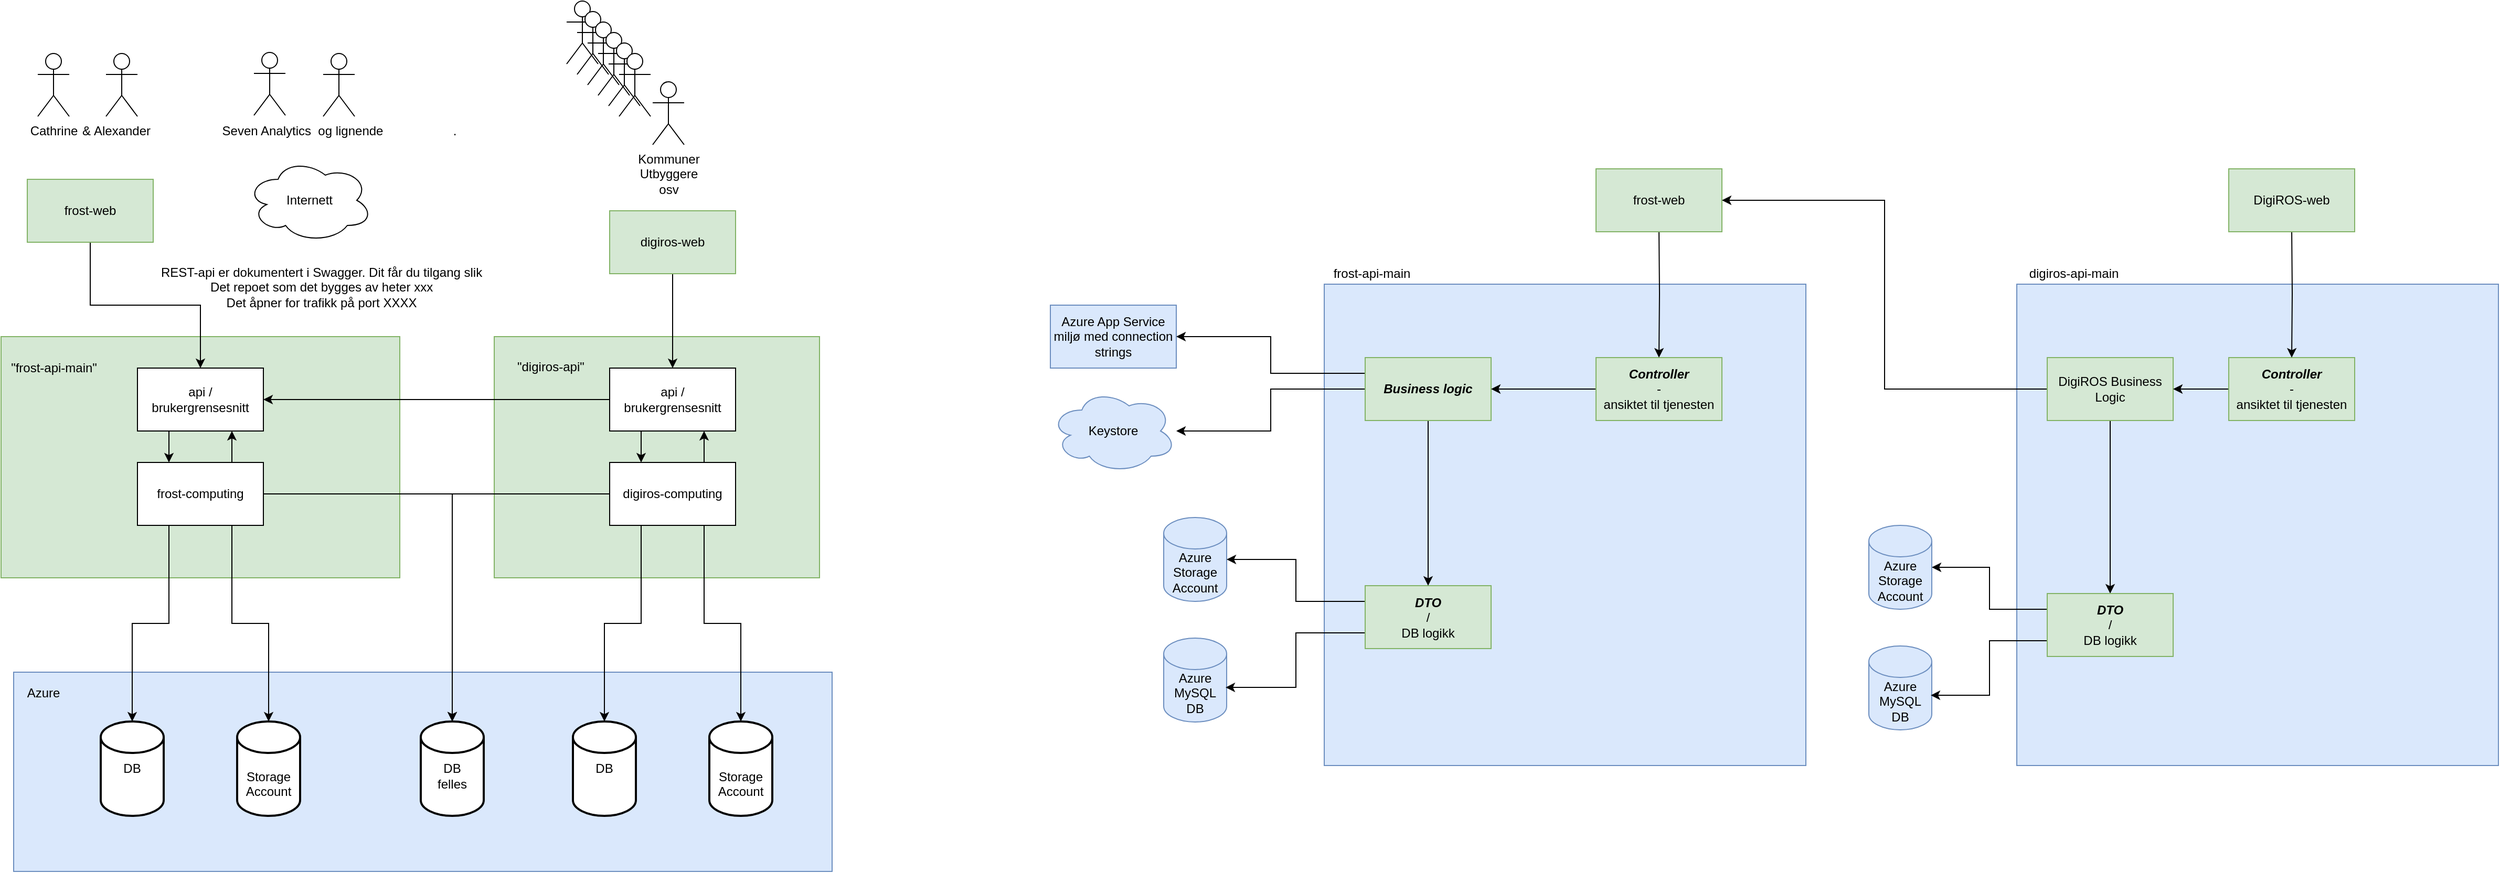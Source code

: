 <mxfile version="20.0.1" type="github">
  <diagram id="S6coE45IKj5krfFwBMSU" name="Page-1">
    <mxGraphModel dx="1657" dy="1822" grid="1" gridSize="10" guides="1" tooltips="1" connect="1" arrows="1" fold="1" page="1" pageScale="1" pageWidth="827" pageHeight="1169" math="0" shadow="0">
      <root>
        <mxCell id="0" />
        <mxCell id="1" parent="0" />
        <mxCell id="aZpcRo_Wag50YZnXHnpT-23" value="" style="whiteSpace=wrap;html=1;aspect=fixed;fillColor=#dae8fc;strokeColor=#6c8ebf;" vertex="1" parent="1">
          <mxGeometry x="1981" y="140" width="459" height="459" as="geometry" />
        </mxCell>
        <mxCell id="MuozXKnJQAJ_g8DEo5LX-35" value="" style="rounded=0;whiteSpace=wrap;html=1;fillColor=#dae8fc;strokeColor=#6c8ebf;" parent="1" vertex="1">
          <mxGeometry x="72" y="510" width="780" height="190" as="geometry" />
        </mxCell>
        <mxCell id="MuozXKnJQAJ_g8DEo5LX-17" value="" style="rounded=0;whiteSpace=wrap;html=1;fillColor=#d5e8d4;strokeColor=#82b366;" parent="1" vertex="1">
          <mxGeometry x="530" y="190" width="310" height="230" as="geometry" />
        </mxCell>
        <mxCell id="MuozXKnJQAJ_g8DEo5LX-10" value="" style="rounded=0;whiteSpace=wrap;html=1;fillColor=#d5e8d4;strokeColor=#82b366;" parent="1" vertex="1">
          <mxGeometry x="60" y="190" width="380" height="230" as="geometry" />
        </mxCell>
        <mxCell id="MuozXKnJQAJ_g8DEo5LX-12" style="edgeStyle=orthogonalEdgeStyle;rounded=0;orthogonalLoop=1;jettySize=auto;html=1;exitX=0.75;exitY=0;exitDx=0;exitDy=0;entryX=0.75;entryY=1;entryDx=0;entryDy=0;" parent="1" source="MuozXKnJQAJ_g8DEo5LX-2" target="MuozXKnJQAJ_g8DEo5LX-3" edge="1">
          <mxGeometry relative="1" as="geometry" />
        </mxCell>
        <mxCell id="MuozXKnJQAJ_g8DEo5LX-13" style="edgeStyle=orthogonalEdgeStyle;rounded=0;orthogonalLoop=1;jettySize=auto;html=1;exitX=0.25;exitY=1;exitDx=0;exitDy=0;entryX=0.5;entryY=0;entryDx=0;entryDy=0;entryPerimeter=0;" parent="1" source="MuozXKnJQAJ_g8DEo5LX-2" target="MuozXKnJQAJ_g8DEo5LX-6" edge="1">
          <mxGeometry relative="1" as="geometry" />
        </mxCell>
        <mxCell id="MuozXKnJQAJ_g8DEo5LX-14" style="edgeStyle=orthogonalEdgeStyle;rounded=0;orthogonalLoop=1;jettySize=auto;html=1;exitX=0.75;exitY=1;exitDx=0;exitDy=0;entryX=0.5;entryY=0;entryDx=0;entryDy=0;entryPerimeter=0;" parent="1" source="MuozXKnJQAJ_g8DEo5LX-2" target="MuozXKnJQAJ_g8DEo5LX-7" edge="1">
          <mxGeometry relative="1" as="geometry" />
        </mxCell>
        <mxCell id="MuozXKnJQAJ_g8DEo5LX-31" style="edgeStyle=orthogonalEdgeStyle;rounded=0;orthogonalLoop=1;jettySize=auto;html=1;exitX=1;exitY=0.5;exitDx=0;exitDy=0;entryX=0.5;entryY=0;entryDx=0;entryDy=0;entryPerimeter=0;" parent="1" source="MuozXKnJQAJ_g8DEo5LX-2" target="MuozXKnJQAJ_g8DEo5LX-27" edge="1">
          <mxGeometry relative="1" as="geometry" />
        </mxCell>
        <mxCell id="MuozXKnJQAJ_g8DEo5LX-2" value="frost-computing" style="rounded=0;whiteSpace=wrap;html=1;" parent="1" vertex="1">
          <mxGeometry x="190" y="310" width="120" height="60" as="geometry" />
        </mxCell>
        <mxCell id="MuozXKnJQAJ_g8DEo5LX-11" style="edgeStyle=orthogonalEdgeStyle;rounded=0;orthogonalLoop=1;jettySize=auto;html=1;exitX=0.25;exitY=1;exitDx=0;exitDy=0;entryX=0.25;entryY=0;entryDx=0;entryDy=0;" parent="1" source="MuozXKnJQAJ_g8DEo5LX-3" target="MuozXKnJQAJ_g8DEo5LX-2" edge="1">
          <mxGeometry relative="1" as="geometry" />
        </mxCell>
        <mxCell id="MuozXKnJQAJ_g8DEo5LX-3" value="&lt;div&gt;api /&lt;/div&gt;&lt;div&gt;brukergrensesnitt&lt;/div&gt;" style="rounded=0;whiteSpace=wrap;html=1;" parent="1" vertex="1">
          <mxGeometry x="190" y="220" width="120" height="60" as="geometry" />
        </mxCell>
        <mxCell id="MuozXKnJQAJ_g8DEo5LX-4" value="Internett" style="ellipse;shape=cloud;whiteSpace=wrap;html=1;" parent="1" vertex="1">
          <mxGeometry x="294" y="20" width="120" height="80" as="geometry" />
        </mxCell>
        <mxCell id="MuozXKnJQAJ_g8DEo5LX-6" value="DB" style="strokeWidth=2;html=1;shape=mxgraph.flowchart.database;whiteSpace=wrap;" parent="1" vertex="1">
          <mxGeometry x="155" y="557" width="60" height="90" as="geometry" />
        </mxCell>
        <mxCell id="MuozXKnJQAJ_g8DEo5LX-7" value="&lt;div&gt;&lt;br&gt;&lt;/div&gt;&lt;div&gt;&lt;br&gt;&lt;/div&gt;&lt;div&gt;Storage&lt;/div&gt;&lt;div&gt;Account&lt;br&gt;&lt;/div&gt;" style="strokeWidth=2;html=1;shape=mxgraph.flowchart.database;whiteSpace=wrap;" parent="1" vertex="1">
          <mxGeometry x="285" y="557" width="60" height="90" as="geometry" />
        </mxCell>
        <mxCell id="MuozXKnJQAJ_g8DEo5LX-15" value="&lt;div&gt;&quot;frost-api-main&quot;&lt;/div&gt;" style="text;html=1;align=center;verticalAlign=middle;resizable=0;points=[];autosize=1;strokeColor=none;fillColor=none;" parent="1" vertex="1">
          <mxGeometry x="60" y="210" width="100" height="20" as="geometry" />
        </mxCell>
        <mxCell id="MuozXKnJQAJ_g8DEo5LX-38" style="edgeStyle=orthogonalEdgeStyle;rounded=0;orthogonalLoop=1;jettySize=auto;html=1;exitX=0.5;exitY=1;exitDx=0;exitDy=0;" parent="1" source="MuozXKnJQAJ_g8DEo5LX-16" target="MuozXKnJQAJ_g8DEo5LX-37" edge="1">
          <mxGeometry relative="1" as="geometry" />
        </mxCell>
        <mxCell id="MuozXKnJQAJ_g8DEo5LX-16" value="&lt;div&gt;digiros-web&lt;/div&gt;" style="rounded=0;whiteSpace=wrap;html=1;fillColor=#d5e8d4;strokeColor=#82b366;" parent="1" vertex="1">
          <mxGeometry x="640" y="70" width="120" height="60" as="geometry" />
        </mxCell>
        <mxCell id="MuozXKnJQAJ_g8DEo5LX-18" value="&quot;digiros-api&quot;" style="text;whiteSpace=wrap;html=1;" parent="1" vertex="1">
          <mxGeometry x="550" y="205" width="80" height="30" as="geometry" />
        </mxCell>
        <mxCell id="MuozXKnJQAJ_g8DEo5LX-25" style="edgeStyle=orthogonalEdgeStyle;rounded=0;orthogonalLoop=1;jettySize=auto;html=1;exitX=0.25;exitY=1;exitDx=0;exitDy=0;" parent="1" source="MuozXKnJQAJ_g8DEo5LX-19" target="MuozXKnJQAJ_g8DEo5LX-23" edge="1">
          <mxGeometry relative="1" as="geometry" />
        </mxCell>
        <mxCell id="MuozXKnJQAJ_g8DEo5LX-26" style="edgeStyle=orthogonalEdgeStyle;rounded=0;orthogonalLoop=1;jettySize=auto;html=1;exitX=0.75;exitY=1;exitDx=0;exitDy=0;" parent="1" source="MuozXKnJQAJ_g8DEo5LX-19" target="MuozXKnJQAJ_g8DEo5LX-24" edge="1">
          <mxGeometry relative="1" as="geometry" />
        </mxCell>
        <mxCell id="MuozXKnJQAJ_g8DEo5LX-32" style="edgeStyle=orthogonalEdgeStyle;rounded=0;orthogonalLoop=1;jettySize=auto;html=1;exitX=0;exitY=0.5;exitDx=0;exitDy=0;entryX=0.5;entryY=0;entryDx=0;entryDy=0;entryPerimeter=0;" parent="1" source="MuozXKnJQAJ_g8DEo5LX-19" target="MuozXKnJQAJ_g8DEo5LX-27" edge="1">
          <mxGeometry relative="1" as="geometry" />
        </mxCell>
        <mxCell id="MuozXKnJQAJ_g8DEo5LX-40" style="edgeStyle=orthogonalEdgeStyle;rounded=0;orthogonalLoop=1;jettySize=auto;html=1;exitX=0.75;exitY=0;exitDx=0;exitDy=0;entryX=0.75;entryY=1;entryDx=0;entryDy=0;" parent="1" source="MuozXKnJQAJ_g8DEo5LX-19" target="MuozXKnJQAJ_g8DEo5LX-37" edge="1">
          <mxGeometry relative="1" as="geometry" />
        </mxCell>
        <mxCell id="MuozXKnJQAJ_g8DEo5LX-19" value="&lt;div&gt;digiros-computing&lt;/div&gt;" style="rounded=0;whiteSpace=wrap;html=1;" parent="1" vertex="1">
          <mxGeometry x="640" y="310" width="120" height="60" as="geometry" />
        </mxCell>
        <mxCell id="MuozXKnJQAJ_g8DEo5LX-23" value="DB" style="strokeWidth=2;html=1;shape=mxgraph.flowchart.database;whiteSpace=wrap;" parent="1" vertex="1">
          <mxGeometry x="605" y="557" width="60" height="90" as="geometry" />
        </mxCell>
        <mxCell id="MuozXKnJQAJ_g8DEo5LX-24" value="&lt;div&gt;&lt;br&gt;&lt;/div&gt;&lt;div&gt;&lt;br&gt;&lt;/div&gt;&lt;div&gt;Storage&lt;/div&gt;&lt;div&gt;Account&lt;br&gt;&lt;/div&gt;" style="strokeWidth=2;html=1;shape=mxgraph.flowchart.database;whiteSpace=wrap;" parent="1" vertex="1">
          <mxGeometry x="735" y="557" width="60" height="90" as="geometry" />
        </mxCell>
        <mxCell id="MuozXKnJQAJ_g8DEo5LX-27" value="&lt;div&gt;&lt;br&gt;&lt;/div&gt;&lt;div&gt;DB&lt;/div&gt;&lt;div&gt;felles&lt;/div&gt;" style="strokeWidth=2;html=1;shape=mxgraph.flowchart.database;whiteSpace=wrap;" parent="1" vertex="1">
          <mxGeometry x="460" y="557" width="60" height="90" as="geometry" />
        </mxCell>
        <mxCell id="MuozXKnJQAJ_g8DEo5LX-36" value="Azure" style="text;html=1;align=center;verticalAlign=middle;resizable=0;points=[];autosize=1;strokeColor=none;fillColor=none;" parent="1" vertex="1">
          <mxGeometry x="75" y="520" width="50" height="20" as="geometry" />
        </mxCell>
        <mxCell id="MuozXKnJQAJ_g8DEo5LX-39" style="edgeStyle=orthogonalEdgeStyle;rounded=0;orthogonalLoop=1;jettySize=auto;html=1;exitX=0.25;exitY=1;exitDx=0;exitDy=0;entryX=0.25;entryY=0;entryDx=0;entryDy=0;" parent="1" source="MuozXKnJQAJ_g8DEo5LX-37" target="MuozXKnJQAJ_g8DEo5LX-19" edge="1">
          <mxGeometry relative="1" as="geometry" />
        </mxCell>
        <mxCell id="MuozXKnJQAJ_g8DEo5LX-65" style="edgeStyle=orthogonalEdgeStyle;rounded=0;orthogonalLoop=1;jettySize=auto;html=1;exitX=0;exitY=0.5;exitDx=0;exitDy=0;entryX=1;entryY=0.5;entryDx=0;entryDy=0;" parent="1" source="MuozXKnJQAJ_g8DEo5LX-37" target="MuozXKnJQAJ_g8DEo5LX-3" edge="1">
          <mxGeometry relative="1" as="geometry" />
        </mxCell>
        <mxCell id="MuozXKnJQAJ_g8DEo5LX-37" value="api / brukergrensesnitt" style="rounded=0;whiteSpace=wrap;html=1;" parent="1" vertex="1">
          <mxGeometry x="640" y="220" width="120" height="60" as="geometry" />
        </mxCell>
        <mxCell id="MuozXKnJQAJ_g8DEo5LX-41" value="&lt;div&gt;Alexander&lt;/div&gt;" style="shape=umlActor;verticalLabelPosition=bottom;verticalAlign=top;html=1;outlineConnect=0;" parent="1" vertex="1">
          <mxGeometry x="160" y="-80" width="30" height="60" as="geometry" />
        </mxCell>
        <mxCell id="MuozXKnJQAJ_g8DEo5LX-45" value="&lt;div&gt;Cathrine&lt;/div&gt;&lt;div&gt;&lt;br&gt;&lt;/div&gt;" style="shape=umlActor;verticalLabelPosition=bottom;verticalAlign=top;html=1;outlineConnect=0;" parent="1" vertex="1">
          <mxGeometry x="95" y="-80" width="30" height="60" as="geometry" />
        </mxCell>
        <mxCell id="MuozXKnJQAJ_g8DEo5LX-47" style="edgeStyle=orthogonalEdgeStyle;rounded=0;orthogonalLoop=1;jettySize=auto;html=1;exitX=0.5;exitY=1;exitDx=0;exitDy=0;entryX=0.5;entryY=0;entryDx=0;entryDy=0;" parent="1" source="MuozXKnJQAJ_g8DEo5LX-46" target="MuozXKnJQAJ_g8DEo5LX-3" edge="1">
          <mxGeometry relative="1" as="geometry" />
        </mxCell>
        <mxCell id="MuozXKnJQAJ_g8DEo5LX-46" value="&lt;div&gt;frost-web&lt;/div&gt;" style="rounded=0;whiteSpace=wrap;html=1;fillColor=#d5e8d4;strokeColor=#82b366;" parent="1" vertex="1">
          <mxGeometry x="85" y="40" width="120" height="60" as="geometry" />
        </mxCell>
        <mxCell id="MuozXKnJQAJ_g8DEo5LX-49" value="&lt;div&gt;&amp;amp;&lt;/div&gt;" style="text;html=1;align=center;verticalAlign=middle;resizable=0;points=[];autosize=1;strokeColor=none;fillColor=none;" parent="1" vertex="1">
          <mxGeometry x="131" y="-16" width="20" height="20" as="geometry" />
        </mxCell>
        <mxCell id="MuozXKnJQAJ_g8DEo5LX-50" value="&lt;div&gt;Seven Analytics&amp;nbsp; og lignende&amp;nbsp;&amp;nbsp;&amp;nbsp;&amp;nbsp;&amp;nbsp;&amp;nbsp;&amp;nbsp;&amp;nbsp;&amp;nbsp;&amp;nbsp;&amp;nbsp;&amp;nbsp;&amp;nbsp;&amp;nbsp;&amp;nbsp;&amp;nbsp;&amp;nbsp;&amp;nbsp;&amp;nbsp; .&lt;/div&gt;" style="shape=umlActor;verticalLabelPosition=bottom;verticalAlign=top;html=1;outlineConnect=0;" parent="1" vertex="1">
          <mxGeometry x="367" y="-80" width="30" height="60" as="geometry" />
        </mxCell>
        <mxCell id="MuozXKnJQAJ_g8DEo5LX-51" value="&lt;div&gt;Kommuner&lt;/div&gt;&lt;div&gt;Utbyggere&lt;/div&gt;&lt;div&gt;osv&lt;/div&gt;" style="shape=umlActor;verticalLabelPosition=bottom;verticalAlign=top;html=1;outlineConnect=0;" parent="1" vertex="1">
          <mxGeometry x="681" y="-53" width="30" height="60" as="geometry" />
        </mxCell>
        <mxCell id="MuozXKnJQAJ_g8DEo5LX-53" value="" style="shape=umlActor;verticalLabelPosition=bottom;verticalAlign=top;html=1;outlineConnect=0;" parent="1" vertex="1">
          <mxGeometry x="599" y="-130" width="30" height="60" as="geometry" />
        </mxCell>
        <mxCell id="MuozXKnJQAJ_g8DEo5LX-56" value="" style="shape=umlActor;verticalLabelPosition=bottom;verticalAlign=top;html=1;outlineConnect=0;" parent="1" vertex="1">
          <mxGeometry x="609" y="-120" width="30" height="60" as="geometry" />
        </mxCell>
        <mxCell id="MuozXKnJQAJ_g8DEo5LX-57" value="" style="shape=umlActor;verticalLabelPosition=bottom;verticalAlign=top;html=1;outlineConnect=0;" parent="1" vertex="1">
          <mxGeometry x="619" y="-110" width="30" height="60" as="geometry" />
        </mxCell>
        <mxCell id="MuozXKnJQAJ_g8DEo5LX-58" value="" style="shape=umlActor;verticalLabelPosition=bottom;verticalAlign=top;html=1;outlineConnect=0;" parent="1" vertex="1">
          <mxGeometry x="629" y="-100" width="30" height="60" as="geometry" />
        </mxCell>
        <mxCell id="MuozXKnJQAJ_g8DEo5LX-59" value="" style="shape=umlActor;verticalLabelPosition=bottom;verticalAlign=top;html=1;outlineConnect=0;" parent="1" vertex="1">
          <mxGeometry x="639" y="-90" width="30" height="60" as="geometry" />
        </mxCell>
        <mxCell id="MuozXKnJQAJ_g8DEo5LX-60" value="" style="shape=umlActor;verticalLabelPosition=bottom;verticalAlign=top;html=1;outlineConnect=0;" parent="1" vertex="1">
          <mxGeometry x="649" y="-80" width="30" height="60" as="geometry" />
        </mxCell>
        <mxCell id="MuozXKnJQAJ_g8DEo5LX-63" value="" style="shape=umlActor;verticalLabelPosition=bottom;verticalAlign=top;html=1;outlineConnect=0;" parent="1" vertex="1">
          <mxGeometry x="301" y="-81" width="30" height="60" as="geometry" />
        </mxCell>
        <mxCell id="MuozXKnJQAJ_g8DEo5LX-67" value="&lt;div&gt;REST-api er dokumentert i Swagger. Dit får du tilgang slik&lt;br&gt;&lt;/div&gt;&lt;div&gt;Det repoet som det bygges av heter xxx&lt;/div&gt;&lt;div&gt;Det åpner for trafikk på port XXXX&lt;/div&gt;&lt;div&gt;&lt;br&gt;&lt;/div&gt;" style="text;html=1;align=center;verticalAlign=middle;resizable=0;points=[];autosize=1;strokeColor=none;fillColor=none;" parent="1" vertex="1">
          <mxGeometry x="205" y="120" width="320" height="60" as="geometry" />
        </mxCell>
        <mxCell id="aZpcRo_Wag50YZnXHnpT-1" value="" style="whiteSpace=wrap;html=1;aspect=fixed;fillColor=#dae8fc;strokeColor=#6c8ebf;" vertex="1" parent="1">
          <mxGeometry x="1321" y="140" width="459" height="459" as="geometry" />
        </mxCell>
        <mxCell id="aZpcRo_Wag50YZnXHnpT-2" value="&lt;div&gt;frost-api-main&lt;/div&gt;" style="text;html=1;align=center;verticalAlign=middle;resizable=0;points=[];autosize=1;strokeColor=none;fillColor=none;" vertex="1" parent="1">
          <mxGeometry x="1321" y="120" width="90" height="20" as="geometry" />
        </mxCell>
        <mxCell id="aZpcRo_Wag50YZnXHnpT-3" value="Azure MySQL DB" style="shape=cylinder3;whiteSpace=wrap;html=1;boundedLbl=1;backgroundOutline=1;size=15;fillColor=#dae8fc;strokeColor=#6c8ebf;" vertex="1" parent="1">
          <mxGeometry x="1168" y="477.5" width="60" height="80" as="geometry" />
        </mxCell>
        <mxCell id="aZpcRo_Wag50YZnXHnpT-4" value="Azure Storage Account" style="shape=cylinder3;whiteSpace=wrap;html=1;boundedLbl=1;backgroundOutline=1;size=15;fillColor=#dae8fc;strokeColor=#6c8ebf;" vertex="1" parent="1">
          <mxGeometry x="1168" y="362.5" width="60" height="80" as="geometry" />
        </mxCell>
        <mxCell id="aZpcRo_Wag50YZnXHnpT-5" value="Keystore" style="ellipse;shape=cloud;whiteSpace=wrap;html=1;fillColor=#dae8fc;strokeColor=#6c8ebf;" vertex="1" parent="1">
          <mxGeometry x="1060" y="240" width="120" height="80" as="geometry" />
        </mxCell>
        <mxCell id="aZpcRo_Wag50YZnXHnpT-6" value="Azure App Service miljø med connection strings" style="rounded=0;whiteSpace=wrap;html=1;fillColor=#dae8fc;strokeColor=#6c8ebf;" vertex="1" parent="1">
          <mxGeometry x="1060" y="160" width="120" height="60" as="geometry" />
        </mxCell>
        <mxCell id="aZpcRo_Wag50YZnXHnpT-13" style="edgeStyle=orthogonalEdgeStyle;rounded=0;orthogonalLoop=1;jettySize=auto;html=1;exitX=0;exitY=0.25;exitDx=0;exitDy=0;strokeColor=default;" edge="1" parent="1" source="aZpcRo_Wag50YZnXHnpT-7" target="aZpcRo_Wag50YZnXHnpT-4">
          <mxGeometry relative="1" as="geometry" />
        </mxCell>
        <mxCell id="aZpcRo_Wag50YZnXHnpT-14" style="edgeStyle=orthogonalEdgeStyle;rounded=0;orthogonalLoop=1;jettySize=auto;html=1;exitX=0;exitY=0.75;exitDx=0;exitDy=0;entryX=0.983;entryY=0.588;entryDx=0;entryDy=0;entryPerimeter=0;strokeColor=default;" edge="1" parent="1" source="aZpcRo_Wag50YZnXHnpT-7" target="aZpcRo_Wag50YZnXHnpT-3">
          <mxGeometry relative="1" as="geometry" />
        </mxCell>
        <mxCell id="aZpcRo_Wag50YZnXHnpT-7" value="&lt;div&gt;&lt;b&gt;&lt;i&gt;DTO&lt;/i&gt;&lt;/b&gt;&lt;/div&gt;&lt;div&gt;/&lt;/div&gt;&lt;div&gt;DB logikk&lt;br&gt;&lt;/div&gt;" style="rounded=0;whiteSpace=wrap;html=1;fillColor=#d5e8d4;strokeColor=#82b366;" vertex="1" parent="1">
          <mxGeometry x="1360" y="427.5" width="120" height="60" as="geometry" />
        </mxCell>
        <mxCell id="aZpcRo_Wag50YZnXHnpT-11" style="edgeStyle=orthogonalEdgeStyle;rounded=0;orthogonalLoop=1;jettySize=auto;html=1;exitX=0;exitY=0.25;exitDx=0;exitDy=0;entryX=1;entryY=0.5;entryDx=0;entryDy=0;strokeColor=default;" edge="1" parent="1" source="aZpcRo_Wag50YZnXHnpT-8" target="aZpcRo_Wag50YZnXHnpT-6">
          <mxGeometry relative="1" as="geometry" />
        </mxCell>
        <mxCell id="aZpcRo_Wag50YZnXHnpT-12" style="edgeStyle=orthogonalEdgeStyle;rounded=0;orthogonalLoop=1;jettySize=auto;html=1;exitX=0;exitY=0.5;exitDx=0;exitDy=0;strokeColor=default;" edge="1" parent="1" source="aZpcRo_Wag50YZnXHnpT-8" target="aZpcRo_Wag50YZnXHnpT-5">
          <mxGeometry relative="1" as="geometry">
            <mxPoint x="1162" y="440" as="targetPoint" />
          </mxGeometry>
        </mxCell>
        <mxCell id="aZpcRo_Wag50YZnXHnpT-18" style="edgeStyle=orthogonalEdgeStyle;rounded=0;orthogonalLoop=1;jettySize=auto;html=1;exitX=0.5;exitY=1;exitDx=0;exitDy=0;entryX=0.5;entryY=0;entryDx=0;entryDy=0;strokeColor=default;" edge="1" parent="1" source="aZpcRo_Wag50YZnXHnpT-8" target="aZpcRo_Wag50YZnXHnpT-7">
          <mxGeometry relative="1" as="geometry" />
        </mxCell>
        <mxCell id="aZpcRo_Wag50YZnXHnpT-8" value="&lt;b&gt;&lt;i&gt;Business logic&lt;/i&gt;&lt;/b&gt;" style="rounded=0;whiteSpace=wrap;html=1;fillColor=#d5e8d4;strokeColor=#82b366;" vertex="1" parent="1">
          <mxGeometry x="1360" y="210" width="120" height="60" as="geometry" />
        </mxCell>
        <mxCell id="aZpcRo_Wag50YZnXHnpT-17" style="edgeStyle=orthogonalEdgeStyle;rounded=0;orthogonalLoop=1;jettySize=auto;html=1;strokeColor=default;" edge="1" parent="1" source="aZpcRo_Wag50YZnXHnpT-9" target="aZpcRo_Wag50YZnXHnpT-8">
          <mxGeometry relative="1" as="geometry" />
        </mxCell>
        <mxCell id="aZpcRo_Wag50YZnXHnpT-9" value="&lt;div&gt;&lt;b&gt;&lt;i&gt;Controller&lt;/i&gt;&lt;/b&gt;&lt;/div&gt;&lt;div&gt;-&lt;/div&gt;&lt;div&gt;ansiktet til tjenesten&lt;br&gt;&lt;/div&gt;" style="rounded=0;whiteSpace=wrap;html=1;fillColor=#d5e8d4;strokeColor=#82b366;" vertex="1" parent="1">
          <mxGeometry x="1580" y="210" width="120" height="60" as="geometry" />
        </mxCell>
        <mxCell id="aZpcRo_Wag50YZnXHnpT-16" style="edgeStyle=orthogonalEdgeStyle;rounded=0;orthogonalLoop=1;jettySize=auto;html=1;strokeColor=default;" edge="1" parent="1" target="aZpcRo_Wag50YZnXHnpT-9">
          <mxGeometry relative="1" as="geometry">
            <mxPoint x="1640" y="87" as="sourcePoint" />
          </mxGeometry>
        </mxCell>
        <mxCell id="aZpcRo_Wag50YZnXHnpT-19" value="&lt;div&gt;frost-web&lt;/div&gt;" style="rounded=0;whiteSpace=wrap;html=1;fillColor=#d5e8d4;strokeColor=#82b366;" vertex="1" parent="1">
          <mxGeometry x="1580" y="30" width="120" height="60" as="geometry" />
        </mxCell>
        <mxCell id="aZpcRo_Wag50YZnXHnpT-33" style="edgeStyle=orthogonalEdgeStyle;rounded=0;orthogonalLoop=1;jettySize=auto;html=1;strokeColor=default;" edge="1" parent="1" source="aZpcRo_Wag50YZnXHnpT-21" target="aZpcRo_Wag50YZnXHnpT-32">
          <mxGeometry relative="1" as="geometry" />
        </mxCell>
        <mxCell id="aZpcRo_Wag50YZnXHnpT-36" style="edgeStyle=orthogonalEdgeStyle;rounded=0;orthogonalLoop=1;jettySize=auto;html=1;exitX=0;exitY=0.5;exitDx=0;exitDy=0;entryX=1;entryY=0.5;entryDx=0;entryDy=0;strokeColor=default;" edge="1" parent="1" source="aZpcRo_Wag50YZnXHnpT-21" target="aZpcRo_Wag50YZnXHnpT-19">
          <mxGeometry relative="1" as="geometry" />
        </mxCell>
        <mxCell id="aZpcRo_Wag50YZnXHnpT-21" value="DigiROS Business Logic" style="rounded=0;whiteSpace=wrap;html=1;fillColor=#d5e8d4;strokeColor=#82b366;" vertex="1" parent="1">
          <mxGeometry x="2010" y="210" width="120" height="60" as="geometry" />
        </mxCell>
        <mxCell id="aZpcRo_Wag50YZnXHnpT-27" style="edgeStyle=orthogonalEdgeStyle;rounded=0;orthogonalLoop=1;jettySize=auto;html=1;strokeColor=default;" edge="1" parent="1" source="aZpcRo_Wag50YZnXHnpT-24" target="aZpcRo_Wag50YZnXHnpT-21">
          <mxGeometry relative="1" as="geometry" />
        </mxCell>
        <mxCell id="aZpcRo_Wag50YZnXHnpT-24" value="&lt;div&gt;&lt;b&gt;&lt;i&gt;Controller&lt;/i&gt;&lt;/b&gt;&lt;/div&gt;&lt;div&gt;-&lt;/div&gt;&lt;div&gt;ansiktet til tjenesten&lt;br&gt;&lt;/div&gt;" style="rounded=0;whiteSpace=wrap;html=1;fillColor=#d5e8d4;strokeColor=#82b366;" vertex="1" parent="1">
          <mxGeometry x="2183" y="210" width="120" height="60" as="geometry" />
        </mxCell>
        <mxCell id="aZpcRo_Wag50YZnXHnpT-25" style="edgeStyle=orthogonalEdgeStyle;rounded=0;orthogonalLoop=1;jettySize=auto;html=1;strokeColor=default;" edge="1" parent="1" target="aZpcRo_Wag50YZnXHnpT-24">
          <mxGeometry relative="1" as="geometry">
            <mxPoint x="2243" y="87" as="sourcePoint" />
          </mxGeometry>
        </mxCell>
        <mxCell id="aZpcRo_Wag50YZnXHnpT-26" value="&lt;div&gt;DigiROS-web&lt;/div&gt;" style="rounded=0;whiteSpace=wrap;html=1;fillColor=#d5e8d4;strokeColor=#82b366;" vertex="1" parent="1">
          <mxGeometry x="2183" y="30" width="120" height="60" as="geometry" />
        </mxCell>
        <mxCell id="aZpcRo_Wag50YZnXHnpT-28" value="Azure MySQL DB" style="shape=cylinder3;whiteSpace=wrap;html=1;boundedLbl=1;backgroundOutline=1;size=15;fillColor=#dae8fc;strokeColor=#6c8ebf;" vertex="1" parent="1">
          <mxGeometry x="1840" y="485" width="60" height="80" as="geometry" />
        </mxCell>
        <mxCell id="aZpcRo_Wag50YZnXHnpT-29" value="Azure Storage Account" style="shape=cylinder3;whiteSpace=wrap;html=1;boundedLbl=1;backgroundOutline=1;size=15;fillColor=#dae8fc;strokeColor=#6c8ebf;" vertex="1" parent="1">
          <mxGeometry x="1840" y="370" width="60" height="80" as="geometry" />
        </mxCell>
        <mxCell id="aZpcRo_Wag50YZnXHnpT-30" style="edgeStyle=orthogonalEdgeStyle;rounded=0;orthogonalLoop=1;jettySize=auto;html=1;exitX=0;exitY=0.25;exitDx=0;exitDy=0;strokeColor=default;" edge="1" parent="1" source="aZpcRo_Wag50YZnXHnpT-32" target="aZpcRo_Wag50YZnXHnpT-29">
          <mxGeometry relative="1" as="geometry" />
        </mxCell>
        <mxCell id="aZpcRo_Wag50YZnXHnpT-31" style="edgeStyle=orthogonalEdgeStyle;rounded=0;orthogonalLoop=1;jettySize=auto;html=1;exitX=0;exitY=0.75;exitDx=0;exitDy=0;entryX=0.983;entryY=0.588;entryDx=0;entryDy=0;entryPerimeter=0;strokeColor=default;" edge="1" parent="1" source="aZpcRo_Wag50YZnXHnpT-32" target="aZpcRo_Wag50YZnXHnpT-28">
          <mxGeometry relative="1" as="geometry" />
        </mxCell>
        <mxCell id="aZpcRo_Wag50YZnXHnpT-32" value="&lt;div&gt;&lt;b&gt;&lt;i&gt;DTO&lt;/i&gt;&lt;/b&gt;&lt;/div&gt;&lt;div&gt;/&lt;/div&gt;&lt;div&gt;DB logikk&lt;br&gt;&lt;/div&gt;" style="rounded=0;whiteSpace=wrap;html=1;fillColor=#d5e8d4;strokeColor=#82b366;" vertex="1" parent="1">
          <mxGeometry x="2010" y="435" width="120" height="60" as="geometry" />
        </mxCell>
        <mxCell id="aZpcRo_Wag50YZnXHnpT-34" value="&lt;div&gt;digiros-api-main&lt;/div&gt;" style="text;html=1;align=center;verticalAlign=middle;resizable=0;points=[];autosize=1;strokeColor=none;fillColor=none;" vertex="1" parent="1">
          <mxGeometry x="1980" y="120" width="110" height="20" as="geometry" />
        </mxCell>
      </root>
    </mxGraphModel>
  </diagram>
</mxfile>
